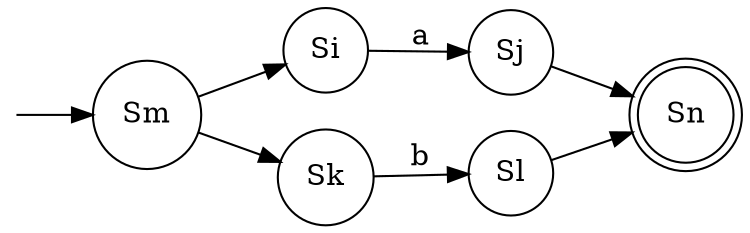 digraph finite_state_machine {
    rankdir=LR;
    size="8,5"
    node [shape = point, color=white, fontcolor=white]; start;
    node [shape = doublecircle, color=black, fontcolor=black]; Sn;
    node [shape = circle];
    start -> Sm;
    Sm -> Si;
    Sm -> Sk;
    Si -> Sj [ label = "a" ];
    Sk -> Sl [ label = "b" ];
    Sj -> Sn;
    Sl -> Sn;
}

